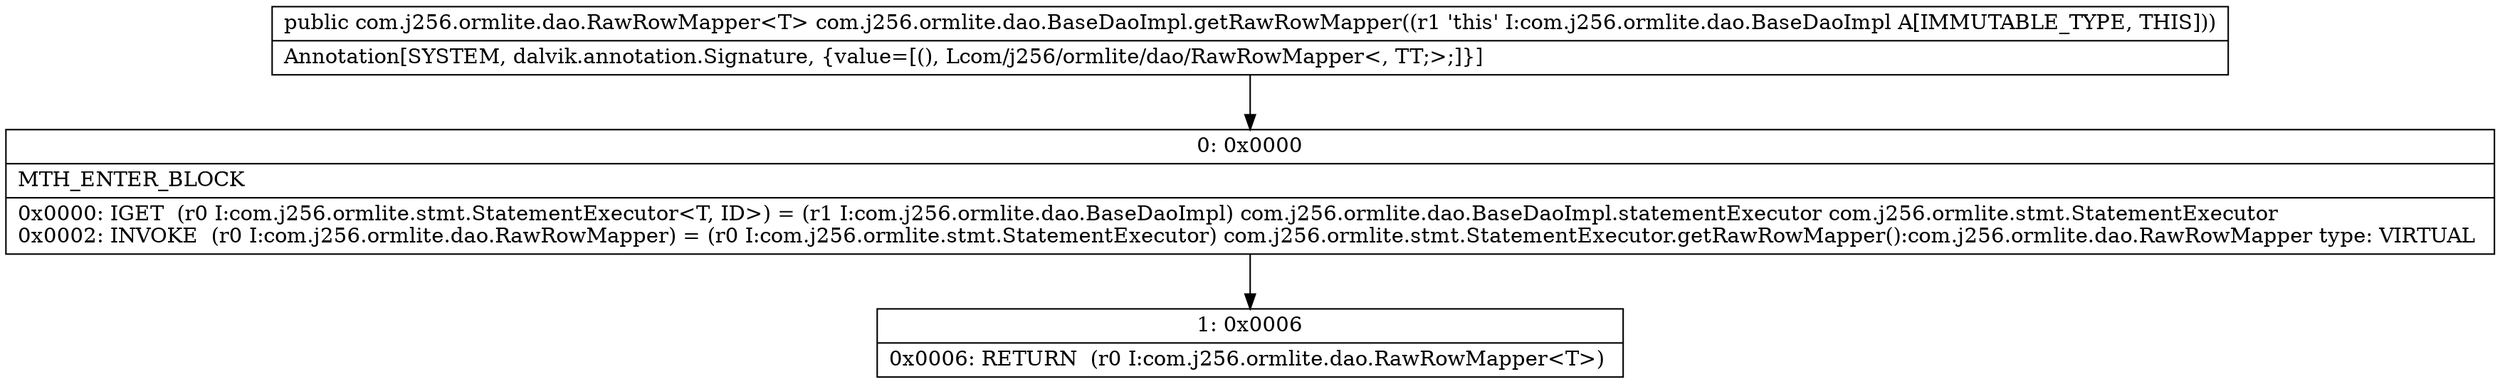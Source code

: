 digraph "CFG forcom.j256.ormlite.dao.BaseDaoImpl.getRawRowMapper()Lcom\/j256\/ormlite\/dao\/RawRowMapper;" {
Node_0 [shape=record,label="{0\:\ 0x0000|MTH_ENTER_BLOCK\l|0x0000: IGET  (r0 I:com.j256.ormlite.stmt.StatementExecutor\<T, ID\>) = (r1 I:com.j256.ormlite.dao.BaseDaoImpl) com.j256.ormlite.dao.BaseDaoImpl.statementExecutor com.j256.ormlite.stmt.StatementExecutor \l0x0002: INVOKE  (r0 I:com.j256.ormlite.dao.RawRowMapper) = (r0 I:com.j256.ormlite.stmt.StatementExecutor) com.j256.ormlite.stmt.StatementExecutor.getRawRowMapper():com.j256.ormlite.dao.RawRowMapper type: VIRTUAL \l}"];
Node_1 [shape=record,label="{1\:\ 0x0006|0x0006: RETURN  (r0 I:com.j256.ormlite.dao.RawRowMapper\<T\>) \l}"];
MethodNode[shape=record,label="{public com.j256.ormlite.dao.RawRowMapper\<T\> com.j256.ormlite.dao.BaseDaoImpl.getRawRowMapper((r1 'this' I:com.j256.ormlite.dao.BaseDaoImpl A[IMMUTABLE_TYPE, THIS]))  | Annotation[SYSTEM, dalvik.annotation.Signature, \{value=[(), Lcom\/j256\/ormlite\/dao\/RawRowMapper\<, TT;\>;]\}]\l}"];
MethodNode -> Node_0;
Node_0 -> Node_1;
}

